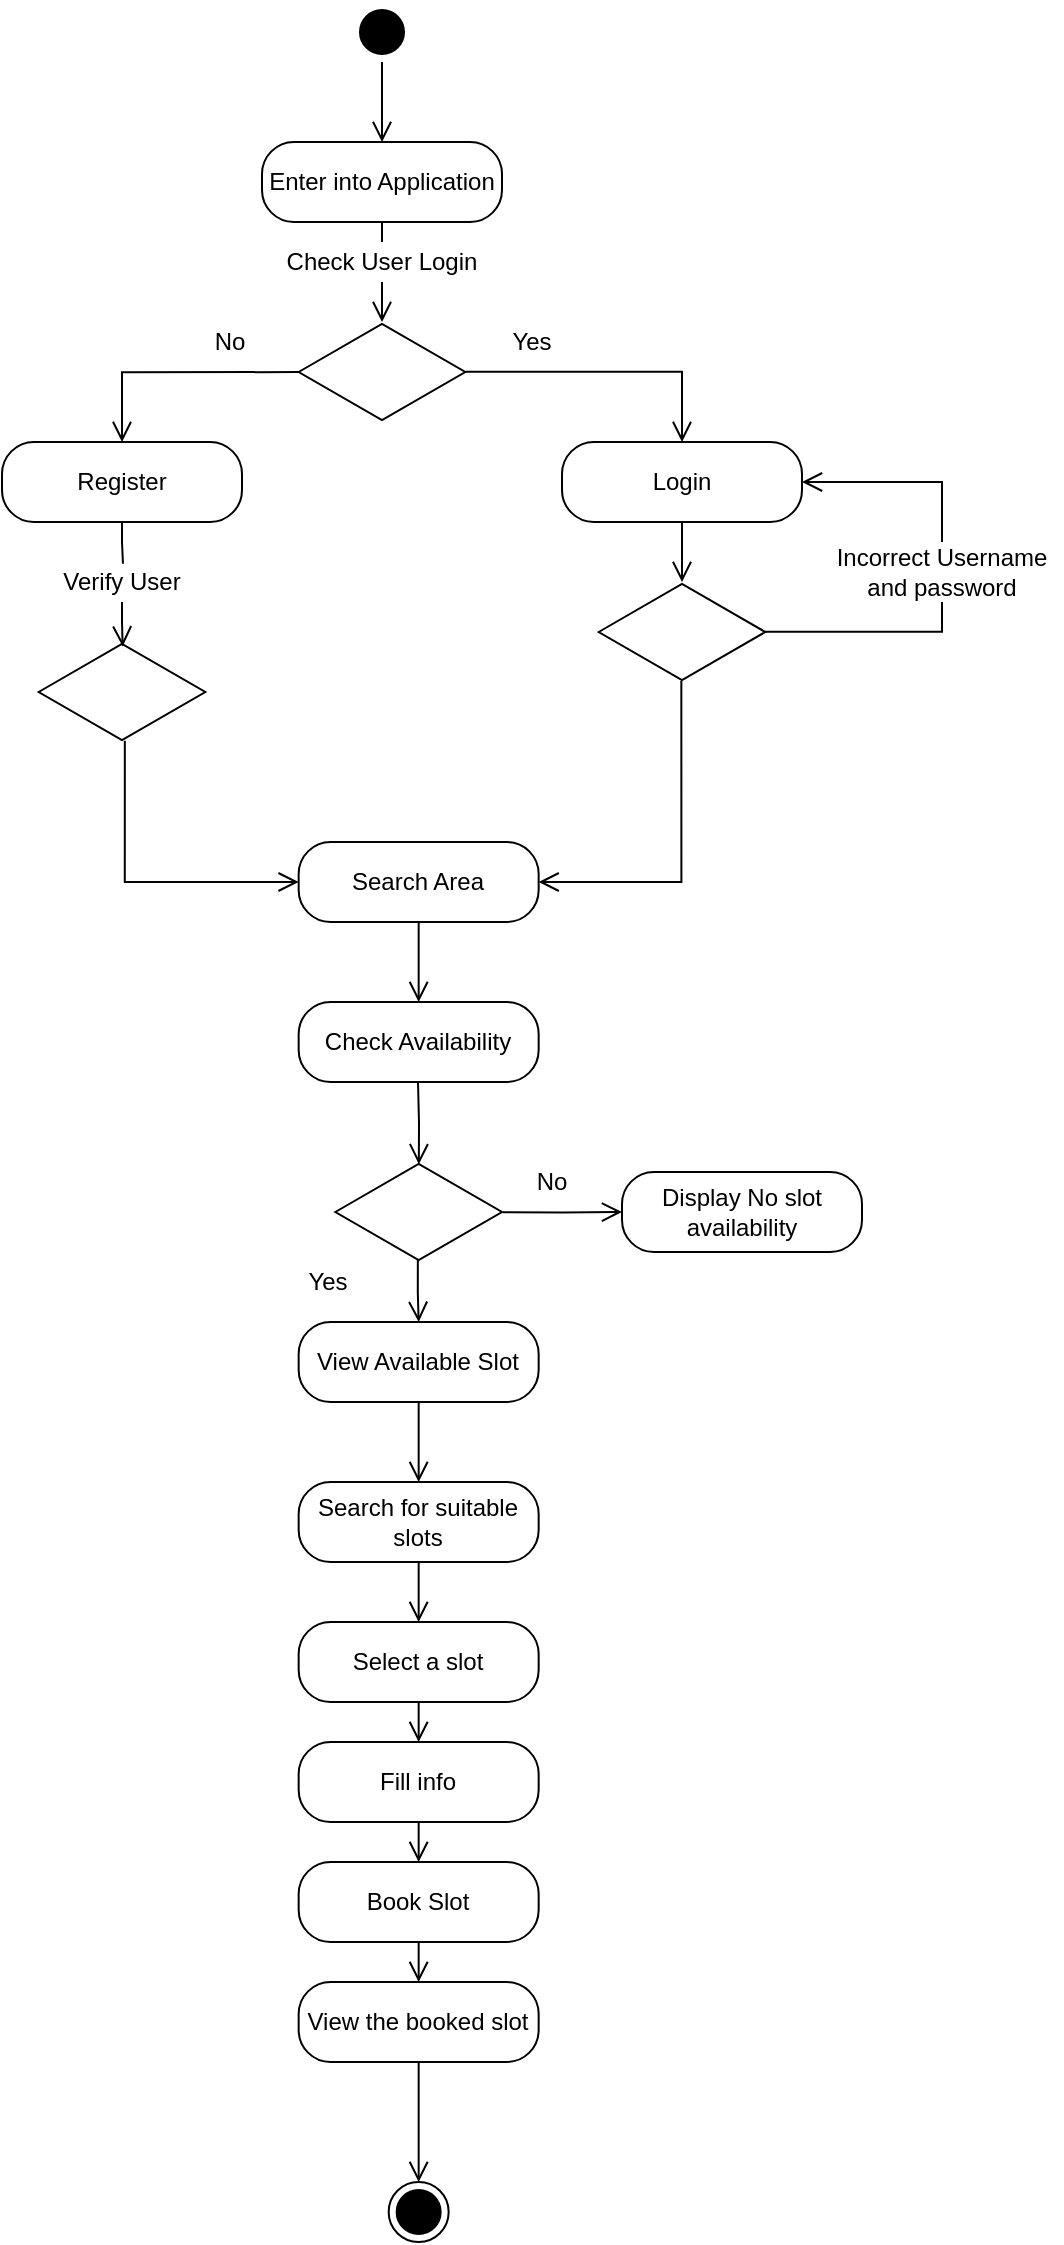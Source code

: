 <mxfile version="20.4.0" type="github">
  <diagram id="uE0wd6fe6isfQXGbURvr" name="Page-1">
    <mxGraphModel dx="396" dy="534" grid="1" gridSize="10" guides="1" tooltips="1" connect="1" arrows="1" fold="1" page="1" pageScale="1" pageWidth="3300" pageHeight="4681" math="0" shadow="0">
      <root>
        <mxCell id="0" />
        <mxCell id="1" parent="0" />
        <mxCell id="hHvPGeBcFVmDRbDqNKZQ-60" value="" style="edgeStyle=orthogonalEdgeStyle;html=1;verticalAlign=bottom;endArrow=open;endSize=8;strokeColor=#000000;rounded=0;entryX=1;entryY=0.5;entryDx=0;entryDy=0;exitX=0.998;exitY=0.497;exitDx=0;exitDy=0;exitPerimeter=0;" edge="1" parent="1" source="hHvPGeBcFVmDRbDqNKZQ-58" target="hHvPGeBcFVmDRbDqNKZQ-13">
          <mxGeometry relative="1" as="geometry">
            <mxPoint x="538.33" y="520" as="targetPoint" />
            <mxPoint x="609.672" y="419.5" as="sourcePoint" />
            <Array as="points">
              <mxPoint x="720" y="375" />
              <mxPoint x="720" y="300" />
            </Array>
          </mxGeometry>
        </mxCell>
        <mxCell id="hHvPGeBcFVmDRbDqNKZQ-1" value="" style="ellipse;html=1;shape=startState;fillColor=#000000;" vertex="1" parent="1">
          <mxGeometry x="425" y="60" width="30" height="30" as="geometry" />
        </mxCell>
        <mxCell id="hHvPGeBcFVmDRbDqNKZQ-2" value="" style="edgeStyle=orthogonalEdgeStyle;html=1;verticalAlign=bottom;endArrow=open;endSize=8;strokeColor=#000000;rounded=0;exitX=0.5;exitY=1;exitDx=0;exitDy=0;" edge="1" source="hHvPGeBcFVmDRbDqNKZQ-1" parent="1">
          <mxGeometry relative="1" as="geometry">
            <mxPoint x="440" y="130" as="targetPoint" />
          </mxGeometry>
        </mxCell>
        <mxCell id="hHvPGeBcFVmDRbDqNKZQ-3" value="Enter into Application" style="rounded=1;whiteSpace=wrap;html=1;arcSize=40;" vertex="1" parent="1">
          <mxGeometry x="380" y="130" width="120" height="40" as="geometry" />
        </mxCell>
        <mxCell id="hHvPGeBcFVmDRbDqNKZQ-4" value="" style="edgeStyle=orthogonalEdgeStyle;html=1;verticalAlign=bottom;endArrow=open;endSize=8;strokeColor=#000000;rounded=0;" edge="1" source="hHvPGeBcFVmDRbDqNKZQ-3" parent="1">
          <mxGeometry relative="1" as="geometry">
            <mxPoint x="440" y="220" as="targetPoint" />
          </mxGeometry>
        </mxCell>
        <mxCell id="hHvPGeBcFVmDRbDqNKZQ-9" value="" style="html=1;whiteSpace=wrap;aspect=fixed;shape=isoRectangle;" vertex="1" parent="1">
          <mxGeometry x="398.33" y="220" width="83.33" height="50" as="geometry" />
        </mxCell>
        <mxCell id="hHvPGeBcFVmDRbDqNKZQ-10" value="Register" style="rounded=1;whiteSpace=wrap;html=1;arcSize=40;" vertex="1" parent="1">
          <mxGeometry x="250" y="280" width="120" height="40" as="geometry" />
        </mxCell>
        <mxCell id="hHvPGeBcFVmDRbDqNKZQ-11" value="" style="edgeStyle=orthogonalEdgeStyle;html=1;verticalAlign=bottom;endArrow=open;endSize=8;strokeColor=#000000;rounded=0;entryX=0.5;entryY=0;entryDx=0;entryDy=0;exitX=-0.003;exitY=0.501;exitDx=0;exitDy=0;exitPerimeter=0;" edge="1" parent="1" source="hHvPGeBcFVmDRbDqNKZQ-9" target="hHvPGeBcFVmDRbDqNKZQ-10">
          <mxGeometry relative="1" as="geometry">
            <mxPoint x="450" y="230" as="targetPoint" />
            <mxPoint x="450" y="180" as="sourcePoint" />
          </mxGeometry>
        </mxCell>
        <mxCell id="hHvPGeBcFVmDRbDqNKZQ-13" value="Login" style="rounded=1;whiteSpace=wrap;html=1;arcSize=40;" vertex="1" parent="1">
          <mxGeometry x="530" y="280" width="120" height="40" as="geometry" />
        </mxCell>
        <mxCell id="hHvPGeBcFVmDRbDqNKZQ-14" value="" style="edgeStyle=orthogonalEdgeStyle;html=1;verticalAlign=bottom;endArrow=open;endSize=8;strokeColor=#000000;rounded=0;entryX=0.5;entryY=0;entryDx=0;entryDy=0;exitX=1.003;exitY=0.498;exitDx=0;exitDy=0;exitPerimeter=0;" edge="1" parent="1" source="hHvPGeBcFVmDRbDqNKZQ-9" target="hHvPGeBcFVmDRbDqNKZQ-13">
          <mxGeometry relative="1" as="geometry">
            <mxPoint x="450" y="230" as="targetPoint" />
            <mxPoint x="450" y="180" as="sourcePoint" />
          </mxGeometry>
        </mxCell>
        <mxCell id="hHvPGeBcFVmDRbDqNKZQ-16" value="" style="html=1;whiteSpace=wrap;aspect=fixed;shape=isoRectangle;" vertex="1" parent="1">
          <mxGeometry x="268.33" y="380" width="83.33" height="50" as="geometry" />
        </mxCell>
        <mxCell id="hHvPGeBcFVmDRbDqNKZQ-17" value="" style="edgeStyle=orthogonalEdgeStyle;html=1;verticalAlign=bottom;endArrow=open;endSize=8;strokeColor=#000000;rounded=0;exitX=0.5;exitY=1;exitDx=0;exitDy=0;entryX=0.504;entryY=0.045;entryDx=0;entryDy=0;entryPerimeter=0;startArrow=none;" edge="1" parent="1" source="hHvPGeBcFVmDRbDqNKZQ-19" target="hHvPGeBcFVmDRbDqNKZQ-16">
          <mxGeometry relative="1" as="geometry">
            <mxPoint x="450" y="230" as="targetPoint" />
            <mxPoint x="450" y="180" as="sourcePoint" />
          </mxGeometry>
        </mxCell>
        <mxCell id="hHvPGeBcFVmDRbDqNKZQ-19" value="Verify User" style="rounded=0;whiteSpace=wrap;html=1;fontColor=#000000;fillColor=#FFFFFF;strokeColor=none;" vertex="1" parent="1">
          <mxGeometry x="250" y="340" width="120" height="20" as="geometry" />
        </mxCell>
        <mxCell id="hHvPGeBcFVmDRbDqNKZQ-20" value="" style="edgeStyle=orthogonalEdgeStyle;html=1;verticalAlign=bottom;endArrow=none;endSize=8;strokeColor=#000000;rounded=0;exitX=0.5;exitY=1;exitDx=0;exitDy=0;entryX=0.504;entryY=0.045;entryDx=0;entryDy=0;entryPerimeter=0;" edge="1" parent="1" source="hHvPGeBcFVmDRbDqNKZQ-10" target="hHvPGeBcFVmDRbDqNKZQ-19">
          <mxGeometry relative="1" as="geometry">
            <mxPoint x="310.328" y="382.25" as="targetPoint" />
            <mxPoint x="310" y="320" as="sourcePoint" />
          </mxGeometry>
        </mxCell>
        <mxCell id="hHvPGeBcFVmDRbDqNKZQ-21" value="Check User Login" style="rounded=0;whiteSpace=wrap;html=1;fontColor=#000000;fillColor=#FFFFFF;strokeColor=none;" vertex="1" parent="1">
          <mxGeometry x="380" y="180" width="120" height="20" as="geometry" />
        </mxCell>
        <mxCell id="hHvPGeBcFVmDRbDqNKZQ-22" value="Yes" style="rounded=0;whiteSpace=wrap;html=1;fontColor=#000000;fillColor=#FFFFFF;strokeColor=none;" vertex="1" parent="1">
          <mxGeometry x="490" y="220" width="50" height="20" as="geometry" />
        </mxCell>
        <mxCell id="hHvPGeBcFVmDRbDqNKZQ-23" value="No" style="rounded=0;whiteSpace=wrap;html=1;fontColor=#000000;fillColor=#FFFFFF;strokeColor=none;" vertex="1" parent="1">
          <mxGeometry x="340" y="220" width="48.33" height="20" as="geometry" />
        </mxCell>
        <mxCell id="hHvPGeBcFVmDRbDqNKZQ-24" value="Search Area" style="rounded=1;whiteSpace=wrap;html=1;arcSize=40;" vertex="1" parent="1">
          <mxGeometry x="398.33" y="480" width="120" height="40" as="geometry" />
        </mxCell>
        <mxCell id="hHvPGeBcFVmDRbDqNKZQ-25" value="" style="edgeStyle=orthogonalEdgeStyle;html=1;verticalAlign=bottom;endArrow=open;endSize=8;strokeColor=#000000;rounded=0;entryX=0;entryY=0.5;entryDx=0;entryDy=0;exitX=0.517;exitY=0.987;exitDx=0;exitDy=0;exitPerimeter=0;" edge="1" parent="1" source="hHvPGeBcFVmDRbDqNKZQ-16" target="hHvPGeBcFVmDRbDqNKZQ-24">
          <mxGeometry relative="1" as="geometry">
            <mxPoint x="600" y="290" as="targetPoint" />
            <mxPoint x="491.91" y="254.9" as="sourcePoint" />
          </mxGeometry>
        </mxCell>
        <mxCell id="hHvPGeBcFVmDRbDqNKZQ-26" value="" style="edgeStyle=orthogonalEdgeStyle;html=1;verticalAlign=bottom;endArrow=open;endSize=8;strokeColor=#000000;rounded=0;entryX=1;entryY=0.5;entryDx=0;entryDy=0;exitX=0.496;exitY=0.99;exitDx=0;exitDy=0;exitPerimeter=0;" edge="1" parent="1" source="hHvPGeBcFVmDRbDqNKZQ-58" target="hHvPGeBcFVmDRbDqNKZQ-24">
          <mxGeometry relative="1" as="geometry">
            <mxPoint x="610" y="300" as="targetPoint" />
            <mxPoint x="590" y="400" as="sourcePoint" />
          </mxGeometry>
        </mxCell>
        <mxCell id="hHvPGeBcFVmDRbDqNKZQ-27" value="Check Availability" style="rounded=1;whiteSpace=wrap;html=1;arcSize=40;" vertex="1" parent="1">
          <mxGeometry x="398.33" y="560" width="120" height="40" as="geometry" />
        </mxCell>
        <mxCell id="hHvPGeBcFVmDRbDqNKZQ-28" value="" style="edgeStyle=orthogonalEdgeStyle;html=1;verticalAlign=bottom;endArrow=open;endSize=8;strokeColor=#000000;rounded=0;entryX=0.5;entryY=0;entryDx=0;entryDy=0;exitX=0.5;exitY=1;exitDx=0;exitDy=0;" edge="1" parent="1" source="hHvPGeBcFVmDRbDqNKZQ-24" target="hHvPGeBcFVmDRbDqNKZQ-27">
          <mxGeometry relative="1" as="geometry">
            <mxPoint x="528.33" y="510" as="targetPoint" />
            <mxPoint x="600" y="330" as="sourcePoint" />
          </mxGeometry>
        </mxCell>
        <mxCell id="hHvPGeBcFVmDRbDqNKZQ-29" value="" style="html=1;whiteSpace=wrap;aspect=fixed;shape=isoRectangle;" vertex="1" parent="1">
          <mxGeometry x="416.67" y="640" width="83.33" height="50" as="geometry" />
        </mxCell>
        <mxCell id="hHvPGeBcFVmDRbDqNKZQ-30" value="" style="edgeStyle=orthogonalEdgeStyle;html=1;verticalAlign=bottom;endArrow=open;endSize=8;strokeColor=#000000;rounded=0;entryX=0.501;entryY=0.022;entryDx=0;entryDy=0;entryPerimeter=0;" edge="1" parent="1" target="hHvPGeBcFVmDRbDqNKZQ-29">
          <mxGeometry relative="1" as="geometry">
            <mxPoint x="468.33" y="570" as="targetPoint" />
            <mxPoint x="458" y="600" as="sourcePoint" />
          </mxGeometry>
        </mxCell>
        <mxCell id="hHvPGeBcFVmDRbDqNKZQ-32" value="View Available Slot" style="rounded=1;whiteSpace=wrap;html=1;arcSize=40;" vertex="1" parent="1">
          <mxGeometry x="398.33" y="720" width="120" height="40" as="geometry" />
        </mxCell>
        <mxCell id="hHvPGeBcFVmDRbDqNKZQ-33" value="" style="edgeStyle=orthogonalEdgeStyle;html=1;verticalAlign=bottom;endArrow=open;endSize=8;strokeColor=#000000;rounded=0;entryX=0.5;entryY=0;entryDx=0;entryDy=0;exitX=0.495;exitY=0.971;exitDx=0;exitDy=0;exitPerimeter=0;" edge="1" parent="1" source="hHvPGeBcFVmDRbDqNKZQ-29" target="hHvPGeBcFVmDRbDqNKZQ-32">
          <mxGeometry relative="1" as="geometry">
            <mxPoint x="468.418" y="651.1" as="targetPoint" />
            <mxPoint x="458" y="690" as="sourcePoint" />
          </mxGeometry>
        </mxCell>
        <mxCell id="hHvPGeBcFVmDRbDqNKZQ-34" value="Yes" style="rounded=0;whiteSpace=wrap;html=1;fontColor=#000000;fillColor=#FFFFFF;strokeColor=none;" vertex="1" parent="1">
          <mxGeometry x="388.33" y="690" width="50" height="20" as="geometry" />
        </mxCell>
        <mxCell id="hHvPGeBcFVmDRbDqNKZQ-35" value="Display No slot availability" style="rounded=1;whiteSpace=wrap;html=1;arcSize=40;" vertex="1" parent="1">
          <mxGeometry x="560" y="645" width="120" height="40" as="geometry" />
        </mxCell>
        <mxCell id="hHvPGeBcFVmDRbDqNKZQ-37" value="" style="edgeStyle=orthogonalEdgeStyle;html=1;verticalAlign=bottom;endArrow=open;endSize=8;strokeColor=#000000;rounded=0;entryX=0;entryY=0.5;entryDx=0;entryDy=0;exitX=1.004;exitY=0.503;exitDx=0;exitDy=0;exitPerimeter=0;" edge="1" parent="1" source="hHvPGeBcFVmDRbDqNKZQ-29" target="hHvPGeBcFVmDRbDqNKZQ-35">
          <mxGeometry relative="1" as="geometry">
            <mxPoint x="468.418" y="651.1" as="targetPoint" />
            <mxPoint x="510" y="670" as="sourcePoint" />
          </mxGeometry>
        </mxCell>
        <mxCell id="hHvPGeBcFVmDRbDqNKZQ-38" value="Search for suitable slots" style="rounded=1;whiteSpace=wrap;html=1;arcSize=40;" vertex="1" parent="1">
          <mxGeometry x="398.33" y="800" width="120" height="40" as="geometry" />
        </mxCell>
        <mxCell id="hHvPGeBcFVmDRbDqNKZQ-39" value="" style="edgeStyle=orthogonalEdgeStyle;html=1;verticalAlign=bottom;endArrow=open;endSize=8;strokeColor=#000000;rounded=0;entryX=0.5;entryY=0;entryDx=0;entryDy=0;exitX=0.5;exitY=1;exitDx=0;exitDy=0;" edge="1" parent="1" source="hHvPGeBcFVmDRbDqNKZQ-32" target="hHvPGeBcFVmDRbDqNKZQ-38">
          <mxGeometry relative="1" as="geometry">
            <mxPoint x="468.33" y="730" as="targetPoint" />
            <mxPoint x="467.918" y="698.55" as="sourcePoint" />
          </mxGeometry>
        </mxCell>
        <mxCell id="hHvPGeBcFVmDRbDqNKZQ-40" value="No" style="rounded=0;whiteSpace=wrap;html=1;fontColor=#000000;fillColor=#FFFFFF;strokeColor=none;" vertex="1" parent="1">
          <mxGeometry x="500" y="640" width="50" height="20" as="geometry" />
        </mxCell>
        <mxCell id="hHvPGeBcFVmDRbDqNKZQ-41" value="Select a slot" style="rounded=1;whiteSpace=wrap;html=1;arcSize=40;" vertex="1" parent="1">
          <mxGeometry x="398.33" y="870" width="120" height="40" as="geometry" />
        </mxCell>
        <mxCell id="hHvPGeBcFVmDRbDqNKZQ-42" value="Fill info" style="rounded=1;whiteSpace=wrap;html=1;arcSize=40;" vertex="1" parent="1">
          <mxGeometry x="398.33" y="930" width="120" height="40" as="geometry" />
        </mxCell>
        <mxCell id="hHvPGeBcFVmDRbDqNKZQ-43" value="Book Slot" style="rounded=1;whiteSpace=wrap;html=1;arcSize=40;" vertex="1" parent="1">
          <mxGeometry x="398.33" y="990" width="120" height="40" as="geometry" />
        </mxCell>
        <mxCell id="hHvPGeBcFVmDRbDqNKZQ-44" value="View the booked slot" style="rounded=1;whiteSpace=wrap;html=1;arcSize=40;" vertex="1" parent="1">
          <mxGeometry x="398.33" y="1050" width="120" height="40" as="geometry" />
        </mxCell>
        <mxCell id="hHvPGeBcFVmDRbDqNKZQ-45" value="" style="edgeStyle=orthogonalEdgeStyle;html=1;verticalAlign=bottom;endArrow=open;endSize=8;strokeColor=#000000;rounded=0;entryX=0.5;entryY=0;entryDx=0;entryDy=0;exitX=0.5;exitY=1;exitDx=0;exitDy=0;" edge="1" parent="1" source="hHvPGeBcFVmDRbDqNKZQ-38" target="hHvPGeBcFVmDRbDqNKZQ-41">
          <mxGeometry relative="1" as="geometry">
            <mxPoint x="468.33" y="810" as="targetPoint" />
            <mxPoint x="458" y="840" as="sourcePoint" />
          </mxGeometry>
        </mxCell>
        <mxCell id="hHvPGeBcFVmDRbDqNKZQ-46" value="" style="edgeStyle=orthogonalEdgeStyle;html=1;verticalAlign=bottom;endArrow=open;endSize=8;strokeColor=#000000;rounded=0;entryX=0.5;entryY=0;entryDx=0;entryDy=0;exitX=0.5;exitY=1;exitDx=0;exitDy=0;" edge="1" parent="1" source="hHvPGeBcFVmDRbDqNKZQ-41" target="hHvPGeBcFVmDRbDqNKZQ-42">
          <mxGeometry relative="1" as="geometry">
            <mxPoint x="478.33" y="820" as="targetPoint" />
            <mxPoint x="478.33" y="780" as="sourcePoint" />
          </mxGeometry>
        </mxCell>
        <mxCell id="hHvPGeBcFVmDRbDqNKZQ-47" value="" style="edgeStyle=orthogonalEdgeStyle;html=1;verticalAlign=bottom;endArrow=open;endSize=8;strokeColor=#000000;rounded=0;entryX=0.5;entryY=0;entryDx=0;entryDy=0;exitX=0.5;exitY=1;exitDx=0;exitDy=0;" edge="1" parent="1" source="hHvPGeBcFVmDRbDqNKZQ-42" target="hHvPGeBcFVmDRbDqNKZQ-43">
          <mxGeometry relative="1" as="geometry">
            <mxPoint x="488.33" y="830" as="targetPoint" />
            <mxPoint x="488.33" y="790" as="sourcePoint" />
          </mxGeometry>
        </mxCell>
        <mxCell id="hHvPGeBcFVmDRbDqNKZQ-48" value="" style="edgeStyle=orthogonalEdgeStyle;html=1;verticalAlign=bottom;endArrow=open;endSize=8;strokeColor=#000000;rounded=0;entryX=0.5;entryY=0;entryDx=0;entryDy=0;exitX=0.5;exitY=1;exitDx=0;exitDy=0;" edge="1" parent="1" source="hHvPGeBcFVmDRbDqNKZQ-43" target="hHvPGeBcFVmDRbDqNKZQ-44">
          <mxGeometry relative="1" as="geometry">
            <mxPoint x="498.33" y="840" as="targetPoint" />
            <mxPoint x="498.33" y="800" as="sourcePoint" />
          </mxGeometry>
        </mxCell>
        <mxCell id="hHvPGeBcFVmDRbDqNKZQ-49" value="" style="ellipse;html=1;shape=endState;fillColor=#000000;" vertex="1" parent="1">
          <mxGeometry x="443.33" y="1150" width="30" height="30" as="geometry" />
        </mxCell>
        <mxCell id="hHvPGeBcFVmDRbDqNKZQ-50" value="" style="edgeStyle=orthogonalEdgeStyle;html=1;verticalAlign=bottom;endArrow=open;endSize=8;strokeColor=#000000;rounded=0;entryX=0.5;entryY=0;entryDx=0;entryDy=0;exitX=0.5;exitY=1;exitDx=0;exitDy=0;" edge="1" parent="1" source="hHvPGeBcFVmDRbDqNKZQ-44" target="hHvPGeBcFVmDRbDqNKZQ-49">
          <mxGeometry relative="1" as="geometry">
            <mxPoint x="508.33" y="850" as="targetPoint" />
            <mxPoint x="508.33" y="810" as="sourcePoint" />
          </mxGeometry>
        </mxCell>
        <mxCell id="hHvPGeBcFVmDRbDqNKZQ-52" value="Incorrect Username and password" style="whiteSpace=wrap;html=1;strokeColor=none;fillColor=#FFFFFF;" vertex="1" parent="1">
          <mxGeometry x="660" y="330" width="120" height="30" as="geometry" />
        </mxCell>
        <mxCell id="hHvPGeBcFVmDRbDqNKZQ-58" value="" style="html=1;whiteSpace=wrap;aspect=fixed;shape=isoRectangle;" vertex="1" parent="1">
          <mxGeometry x="548.34" y="350" width="83.33" height="50" as="geometry" />
        </mxCell>
        <mxCell id="hHvPGeBcFVmDRbDqNKZQ-59" value="" style="edgeStyle=orthogonalEdgeStyle;html=1;verticalAlign=bottom;endArrow=open;endSize=8;strokeColor=#000000;rounded=0;exitX=0.5;exitY=1;exitDx=0;exitDy=0;" edge="1" parent="1" source="hHvPGeBcFVmDRbDqNKZQ-13">
          <mxGeometry relative="1" as="geometry">
            <mxPoint x="590" y="350" as="targetPoint" />
            <mxPoint x="599.672" y="409.5" as="sourcePoint" />
          </mxGeometry>
        </mxCell>
      </root>
    </mxGraphModel>
  </diagram>
</mxfile>
